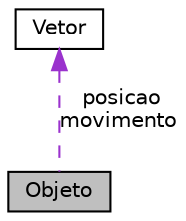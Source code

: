 digraph "Objeto"
{
 // LATEX_PDF_SIZE
  edge [fontname="Helvetica",fontsize="10",labelfontname="Helvetica",labelfontsize="10"];
  node [fontname="Helvetica",fontsize="10",shape=record];
  Node1 [label="Objeto",height=0.2,width=0.4,color="black", fillcolor="grey75", style="filled", fontcolor="black",tooltip=" "];
  Node2 -> Node1 [dir="back",color="darkorchid3",fontsize="10",style="dashed",label=" posicao\nmovimento" ,fontname="Helvetica"];
  Node2 [label="Vetor",height=0.2,width=0.4,color="black", fillcolor="white", style="filled",URL="$classVetor.html",tooltip=" "];
}
